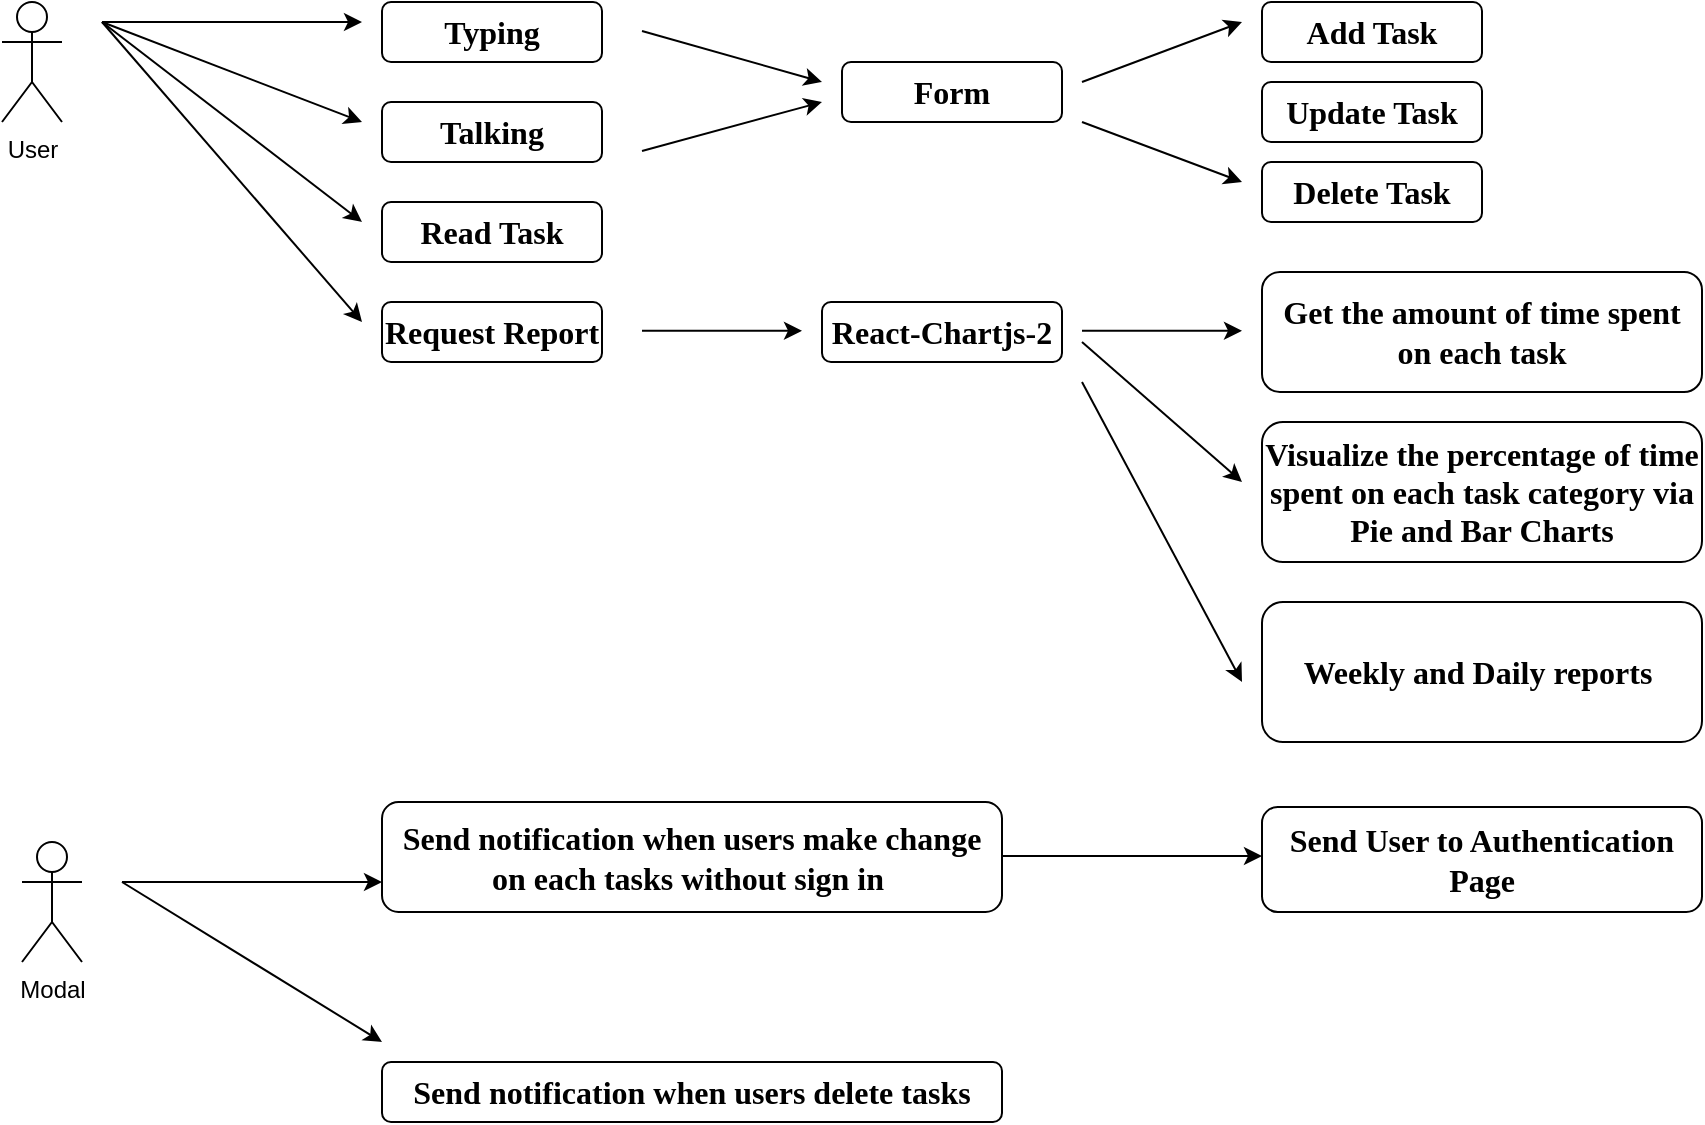 <mxfile version="15.9.4" type="github">
  <diagram id="KKh_jsHTw_H1uoXRT0Hb" name="Page-1">
    <mxGraphModel dx="918" dy="1304" grid="1" gridSize="10" guides="1" tooltips="1" connect="1" arrows="1" fold="1" page="1" pageScale="1" pageWidth="850" pageHeight="1100" math="0" shadow="0">
      <root>
        <mxCell id="0" />
        <mxCell id="1" parent="0" />
        <mxCell id="R-kmTrfRd0BEjXpYQg51-2" value="User" style="shape=umlActor;verticalLabelPosition=bottom;verticalAlign=top;html=1;outlineConnect=0;" parent="1" vertex="1">
          <mxGeometry x="90" y="220" width="30" height="60" as="geometry" />
        </mxCell>
        <mxCell id="R-kmTrfRd0BEjXpYQg51-3" value="" style="endArrow=classic;html=1;rounded=0;" parent="1" edge="1">
          <mxGeometry width="50" height="50" relative="1" as="geometry">
            <mxPoint x="140" y="230" as="sourcePoint" />
            <mxPoint x="270" y="230" as="targetPoint" />
          </mxGeometry>
        </mxCell>
        <mxCell id="R-kmTrfRd0BEjXpYQg51-6" value="&lt;b&gt;&lt;font style=&quot;font-size: 16px&quot;&gt;Typing&lt;/font&gt;&lt;/b&gt;" style="rounded=1;whiteSpace=wrap;html=1;fontFamily=Times New Roman;align=center;" parent="1" vertex="1">
          <mxGeometry x="280" y="220" width="110" height="30" as="geometry" />
        </mxCell>
        <mxCell id="R-kmTrfRd0BEjXpYQg51-7" value="" style="endArrow=classic;html=1;rounded=0;" parent="1" edge="1">
          <mxGeometry width="50" height="50" relative="1" as="geometry">
            <mxPoint x="140" y="230" as="sourcePoint" />
            <mxPoint x="270" y="280" as="targetPoint" />
          </mxGeometry>
        </mxCell>
        <mxCell id="R-kmTrfRd0BEjXpYQg51-8" value="&lt;b&gt;&lt;font style=&quot;font-size: 16px&quot;&gt;Talking&lt;/font&gt;&lt;/b&gt;" style="rounded=1;whiteSpace=wrap;html=1;fontFamily=Times New Roman;align=center;" parent="1" vertex="1">
          <mxGeometry x="280" y="270" width="110" height="30" as="geometry" />
        </mxCell>
        <mxCell id="R-kmTrfRd0BEjXpYQg51-9" value="" style="endArrow=classic;html=1;rounded=0;" parent="1" edge="1">
          <mxGeometry width="50" height="50" relative="1" as="geometry">
            <mxPoint x="140" y="230" as="sourcePoint" />
            <mxPoint x="270" y="330" as="targetPoint" />
          </mxGeometry>
        </mxCell>
        <mxCell id="R-kmTrfRd0BEjXpYQg51-10" value="&lt;b&gt;&lt;font style=&quot;font-size: 16px&quot;&gt;Read Task&lt;/font&gt;&lt;/b&gt;" style="rounded=1;whiteSpace=wrap;html=1;fontFamily=Times New Roman;align=center;" parent="1" vertex="1">
          <mxGeometry x="280" y="320" width="110" height="30" as="geometry" />
        </mxCell>
        <mxCell id="R-kmTrfRd0BEjXpYQg51-11" value="" style="endArrow=classic;html=1;rounded=0;" parent="1" edge="1">
          <mxGeometry width="50" height="50" relative="1" as="geometry">
            <mxPoint x="140" y="230" as="sourcePoint" />
            <mxPoint x="270" y="380" as="targetPoint" />
          </mxGeometry>
        </mxCell>
        <mxCell id="R-kmTrfRd0BEjXpYQg51-12" value="&lt;span style=&quot;font-size: 16px&quot;&gt;&lt;b&gt;Request Report&lt;/b&gt;&lt;/span&gt;" style="rounded=1;whiteSpace=wrap;html=1;fontFamily=Times New Roman;align=center;" parent="1" vertex="1">
          <mxGeometry x="280" y="370" width="110" height="30" as="geometry" />
        </mxCell>
        <mxCell id="R-kmTrfRd0BEjXpYQg51-13" value="" style="endArrow=classic;html=1;rounded=0;" parent="1" edge="1">
          <mxGeometry width="50" height="50" relative="1" as="geometry">
            <mxPoint x="410" y="234.5" as="sourcePoint" />
            <mxPoint x="500" y="260" as="targetPoint" />
          </mxGeometry>
        </mxCell>
        <mxCell id="R-kmTrfRd0BEjXpYQg51-14" value="" style="endArrow=classic;html=1;rounded=0;" parent="1" edge="1">
          <mxGeometry width="50" height="50" relative="1" as="geometry">
            <mxPoint x="410" y="294.5" as="sourcePoint" />
            <mxPoint x="500" y="270" as="targetPoint" />
          </mxGeometry>
        </mxCell>
        <mxCell id="R-kmTrfRd0BEjXpYQg51-15" value="&lt;b&gt;&lt;font style=&quot;font-size: 16px&quot;&gt;Form&lt;/font&gt;&lt;/b&gt;" style="rounded=1;whiteSpace=wrap;html=1;fontFamily=Times New Roman;align=center;" parent="1" vertex="1">
          <mxGeometry x="510" y="250" width="110" height="30" as="geometry" />
        </mxCell>
        <mxCell id="R-kmTrfRd0BEjXpYQg51-16" value="" style="endArrow=classic;html=1;rounded=0;" parent="1" edge="1">
          <mxGeometry width="50" height="50" relative="1" as="geometry">
            <mxPoint x="630" y="260" as="sourcePoint" />
            <mxPoint x="710" y="230" as="targetPoint" />
          </mxGeometry>
        </mxCell>
        <mxCell id="R-kmTrfRd0BEjXpYQg51-17" value="" style="endArrow=classic;html=1;rounded=0;" parent="1" edge="1">
          <mxGeometry width="50" height="50" relative="1" as="geometry">
            <mxPoint x="630" y="384.41" as="sourcePoint" />
            <mxPoint x="710" y="384.41" as="targetPoint" />
          </mxGeometry>
        </mxCell>
        <mxCell id="R-kmTrfRd0BEjXpYQg51-18" value="" style="endArrow=classic;html=1;rounded=0;" parent="1" edge="1">
          <mxGeometry width="50" height="50" relative="1" as="geometry">
            <mxPoint x="630" y="280" as="sourcePoint" />
            <mxPoint x="710" y="310" as="targetPoint" />
          </mxGeometry>
        </mxCell>
        <mxCell id="R-kmTrfRd0BEjXpYQg51-19" value="&lt;b&gt;&lt;font style=&quot;font-size: 16px&quot;&gt;Add Task&lt;/font&gt;&lt;/b&gt;" style="rounded=1;whiteSpace=wrap;html=1;fontFamily=Times New Roman;align=center;" parent="1" vertex="1">
          <mxGeometry x="720" y="220" width="110" height="30" as="geometry" />
        </mxCell>
        <mxCell id="R-kmTrfRd0BEjXpYQg51-20" value="&lt;b&gt;&lt;font style=&quot;font-size: 16px&quot;&gt;Update Task&lt;/font&gt;&lt;/b&gt;" style="rounded=1;whiteSpace=wrap;html=1;fontFamily=Times New Roman;align=center;" parent="1" vertex="1">
          <mxGeometry x="720" y="260" width="110" height="30" as="geometry" />
        </mxCell>
        <mxCell id="R-kmTrfRd0BEjXpYQg51-21" value="&lt;b&gt;&lt;font style=&quot;font-size: 16px&quot;&gt;Delete Task&lt;/font&gt;&lt;/b&gt;" style="rounded=1;whiteSpace=wrap;html=1;fontFamily=Times New Roman;align=center;" parent="1" vertex="1">
          <mxGeometry x="720" y="300" width="110" height="30" as="geometry" />
        </mxCell>
        <mxCell id="R-kmTrfRd0BEjXpYQg51-22" value="Modal&lt;br&gt;" style="shape=umlActor;verticalLabelPosition=bottom;verticalAlign=top;html=1;outlineConnect=0;" parent="1" vertex="1">
          <mxGeometry x="100" y="640" width="30" height="60" as="geometry" />
        </mxCell>
        <mxCell id="R-kmTrfRd0BEjXpYQg51-23" value="" style="endArrow=classic;html=1;rounded=0;" parent="1" edge="1">
          <mxGeometry width="50" height="50" relative="1" as="geometry">
            <mxPoint x="410" y="384.41" as="sourcePoint" />
            <mxPoint x="490" y="384.41" as="targetPoint" />
          </mxGeometry>
        </mxCell>
        <mxCell id="R-kmTrfRd0BEjXpYQg51-24" value="&lt;b&gt;&lt;font style=&quot;font-size: 16px&quot;&gt;React-Chartjs-2&lt;/font&gt;&lt;/b&gt;" style="rounded=1;whiteSpace=wrap;html=1;fontFamily=Times New Roman;align=center;" parent="1" vertex="1">
          <mxGeometry x="500" y="370" width="120" height="30" as="geometry" />
        </mxCell>
        <mxCell id="R-kmTrfRd0BEjXpYQg51-26" value="&lt;b&gt;&lt;font style=&quot;font-size: 16px&quot;&gt;Get the amount of time spent on each task&lt;/font&gt;&lt;/b&gt;" style="rounded=1;whiteSpace=wrap;html=1;fontFamily=Times New Roman;align=center;" parent="1" vertex="1">
          <mxGeometry x="720" y="355" width="220" height="60" as="geometry" />
        </mxCell>
        <mxCell id="R-kmTrfRd0BEjXpYQg51-27" value="" style="endArrow=classic;html=1;rounded=0;" parent="1" edge="1">
          <mxGeometry width="50" height="50" relative="1" as="geometry">
            <mxPoint x="630" y="390" as="sourcePoint" />
            <mxPoint x="710" y="460" as="targetPoint" />
          </mxGeometry>
        </mxCell>
        <mxCell id="R-kmTrfRd0BEjXpYQg51-28" value="&lt;b&gt;&lt;font style=&quot;font-size: 16px&quot;&gt;Visualize the percentage of time spent on each task category via Pie and Bar Charts&lt;/font&gt;&lt;/b&gt;" style="rounded=1;whiteSpace=wrap;html=1;fontFamily=Times New Roman;align=center;" parent="1" vertex="1">
          <mxGeometry x="720" y="430" width="220" height="70" as="geometry" />
        </mxCell>
        <mxCell id="R-kmTrfRd0BEjXpYQg51-31" value="" style="endArrow=classic;html=1;rounded=0;" parent="1" edge="1">
          <mxGeometry width="50" height="50" relative="1" as="geometry">
            <mxPoint x="150" y="660" as="sourcePoint" />
            <mxPoint x="280" y="660" as="targetPoint" />
          </mxGeometry>
        </mxCell>
        <mxCell id="R-kmTrfRd0BEjXpYQg51-32" value="&lt;b&gt;&lt;font style=&quot;font-size: 16px&quot;&gt;Send notification when users make change on each tasks without sign in&amp;nbsp;&lt;/font&gt;&lt;/b&gt;" style="rounded=1;whiteSpace=wrap;html=1;fontFamily=Times New Roman;align=center;" parent="1" vertex="1">
          <mxGeometry x="280" y="620" width="310" height="55" as="geometry" />
        </mxCell>
        <mxCell id="R-kmTrfRd0BEjXpYQg51-33" value="&lt;b&gt;&lt;font style=&quot;font-size: 16px&quot;&gt;Send notification when users delete tasks&lt;/font&gt;&lt;/b&gt;" style="rounded=1;whiteSpace=wrap;html=1;fontFamily=Times New Roman;align=center;" parent="1" vertex="1">
          <mxGeometry x="280" y="750" width="310" height="30" as="geometry" />
        </mxCell>
        <mxCell id="R-kmTrfRd0BEjXpYQg51-34" value="" style="endArrow=classic;html=1;rounded=0;" parent="1" edge="1">
          <mxGeometry width="50" height="50" relative="1" as="geometry">
            <mxPoint x="150" y="660" as="sourcePoint" />
            <mxPoint x="280" y="740" as="targetPoint" />
          </mxGeometry>
        </mxCell>
        <mxCell id="OV-HQyQah6CXRXgrh819-1" value="&lt;b&gt;&lt;font style=&quot;font-size: 16px&quot;&gt;Weekly and Daily reports&amp;nbsp;&lt;/font&gt;&lt;/b&gt;" style="rounded=1;whiteSpace=wrap;html=1;fontFamily=Times New Roman;align=center;" parent="1" vertex="1">
          <mxGeometry x="720" y="520" width="220" height="70" as="geometry" />
        </mxCell>
        <mxCell id="OV-HQyQah6CXRXgrh819-2" value="" style="endArrow=classic;html=1;rounded=0;" parent="1" edge="1">
          <mxGeometry width="50" height="50" relative="1" as="geometry">
            <mxPoint x="630" y="410" as="sourcePoint" />
            <mxPoint x="710" y="560" as="targetPoint" />
          </mxGeometry>
        </mxCell>
        <mxCell id="OV-HQyQah6CXRXgrh819-3" value="&lt;b&gt;&lt;font style=&quot;font-size: 16px&quot;&gt;Send User to Authentication Page&lt;/font&gt;&lt;/b&gt;" style="rounded=1;whiteSpace=wrap;html=1;fontFamily=Times New Roman;align=center;" parent="1" vertex="1">
          <mxGeometry x="720" y="622.5" width="220" height="52.5" as="geometry" />
        </mxCell>
        <mxCell id="OV-HQyQah6CXRXgrh819-4" value="" style="endArrow=classic;html=1;rounded=0;" parent="1" edge="1">
          <mxGeometry width="50" height="50" relative="1" as="geometry">
            <mxPoint x="590" y="647" as="sourcePoint" />
            <mxPoint x="720" y="647" as="targetPoint" />
          </mxGeometry>
        </mxCell>
      </root>
    </mxGraphModel>
  </diagram>
</mxfile>
